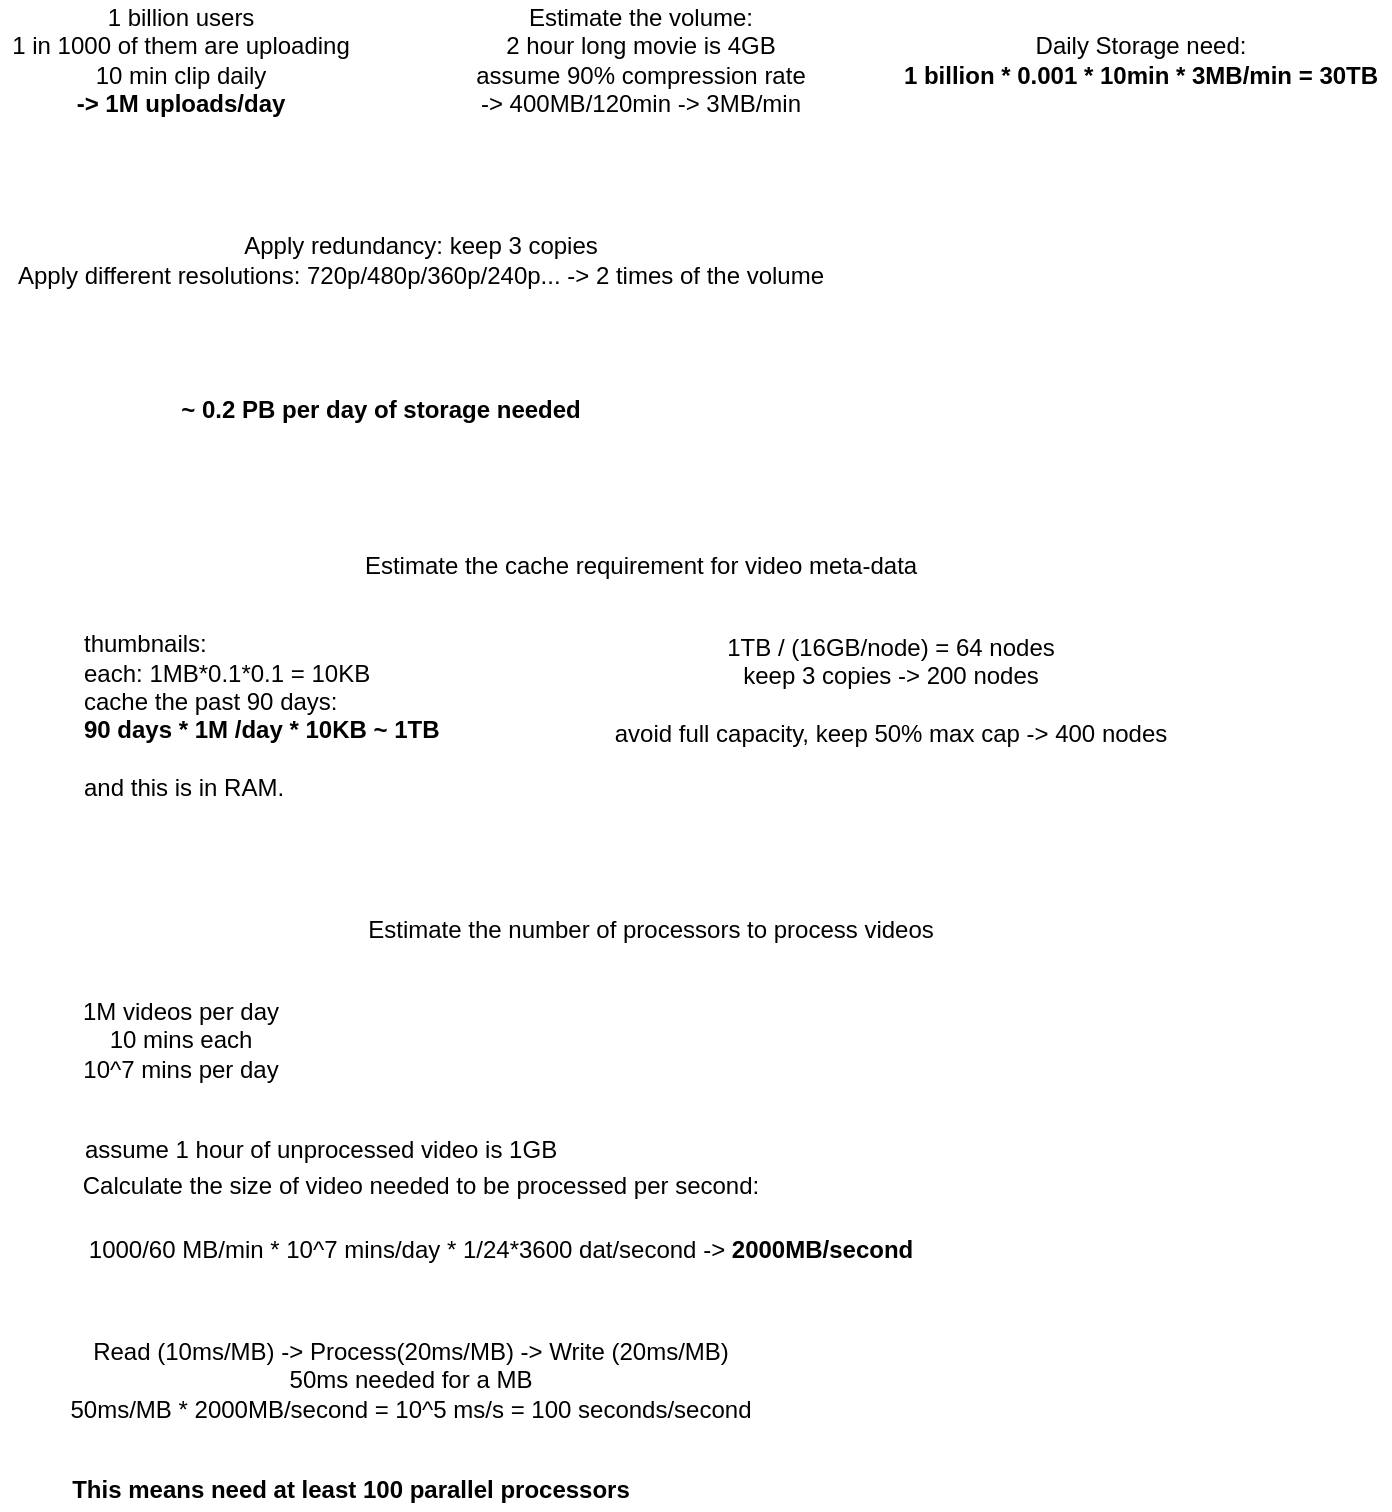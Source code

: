 <mxfile version="13.4.8" type="github">
  <diagram id="o3g90sURLyUjrWTTQyZM" name="Page-1">
    <mxGraphModel dx="1143" dy="778" grid="1" gridSize="10" guides="1" tooltips="1" connect="1" arrows="1" fold="1" page="1" pageScale="1" pageWidth="850" pageHeight="1100" math="0" shadow="0">
      <root>
        <mxCell id="0" />
        <mxCell id="1" parent="0" />
        <mxCell id="1v_kYQzwWO8gBtm6BxJO-1" value="&lt;div&gt;1 billion users&lt;/div&gt;&lt;div&gt;1 in 1000 of them are uploading&lt;/div&gt;&lt;div&gt;10 min clip daily&lt;/div&gt;&lt;div&gt;&lt;b&gt;-&amp;gt; 1M uploads/day&lt;/b&gt;&lt;br&gt;&lt;/div&gt;" style="text;html=1;resizable=0;autosize=1;align=center;verticalAlign=middle;points=[];fillColor=none;strokeColor=none;rounded=0;" vertex="1" parent="1">
          <mxGeometry x="60" y="75" width="180" height="60" as="geometry" />
        </mxCell>
        <mxCell id="2" value="&lt;div&gt;Estimate the volume:&lt;/div&gt;&lt;div&gt;2 hour long movie is 4GB&lt;/div&gt;&lt;div&gt;assume 90% compression rate&lt;/div&gt;&lt;div&gt;-&amp;gt; 400MB/120min -&amp;gt; 3MB/min&lt;br&gt;&lt;/div&gt;" style="text;html=1;align=center;verticalAlign=middle;resizable=0;points=[];autosize=1;" vertex="1" parent="1">
          <mxGeometry x="290" y="75" width="180" height="60" as="geometry" />
        </mxCell>
        <mxCell id="1v_kYQzwWO8gBtm6BxJO-3" value="&lt;div&gt;Daily Storage need:&lt;/div&gt;&lt;div&gt;&lt;b&gt;1 billion * 0.001 * 10min * 3MB/min = 30TB&lt;/b&gt;&lt;br&gt;&lt;/div&gt;" style="text;html=1;align=center;verticalAlign=middle;resizable=0;points=[];autosize=1;" vertex="1" parent="1">
          <mxGeometry x="505" y="90" width="250" height="30" as="geometry" />
        </mxCell>
        <mxCell id="1v_kYQzwWO8gBtm6BxJO-4" value="&lt;div&gt;Apply redundancy: keep 3 copies&lt;/div&gt;&lt;div&gt;Apply different resolutions: 720p/480p/360p/240p... -&amp;gt; 2 times of the volume&lt;/div&gt;" style="text;html=1;align=center;verticalAlign=middle;resizable=0;points=[];autosize=1;" vertex="1" parent="1">
          <mxGeometry x="60" y="190" width="420" height="30" as="geometry" />
        </mxCell>
        <mxCell id="1v_kYQzwWO8gBtm6BxJO-5" value="~ 0.2 PB per day of storage needed" style="text;html=1;align=center;verticalAlign=middle;resizable=0;points=[];autosize=1;fontStyle=1" vertex="1" parent="1">
          <mxGeometry x="140" y="270" width="220" height="20" as="geometry" />
        </mxCell>
        <mxCell id="1v_kYQzwWO8gBtm6BxJO-6" value="&lt;div&gt;Estimate the cache requirement for video meta-data&lt;/div&gt;&lt;div&gt;&lt;br&gt;&lt;/div&gt;" style="text;html=1;align=center;verticalAlign=middle;resizable=0;points=[];autosize=1;" vertex="1" parent="1">
          <mxGeometry x="235" y="350" width="290" height="30" as="geometry" />
        </mxCell>
        <mxCell id="1v_kYQzwWO8gBtm6BxJO-7" value="&lt;div&gt;thumbnails:&lt;/div&gt;&lt;div&gt;each: 1MB*0.1*0.1 = 10KB&lt;br&gt;&lt;/div&gt;&lt;div&gt;cache the past 90 days: &lt;br&gt;&lt;/div&gt;&lt;div&gt;&lt;b&gt;90 days * 1M /day * 10KB ~ 1TB&lt;/b&gt;&lt;/div&gt;&lt;div&gt;&lt;br&gt;&lt;/div&gt;&lt;div&gt;and this is in RAM.&lt;/div&gt;&lt;div&gt;&lt;br&gt;&lt;/div&gt;" style="text;html=1;align=left;verticalAlign=middle;resizable=0;points=[];autosize=1;" vertex="1" parent="1">
          <mxGeometry x="100" y="390" width="190" height="100" as="geometry" />
        </mxCell>
        <mxCell id="1v_kYQzwWO8gBtm6BxJO-8" value="&lt;div&gt;1TB / (16GB/node) = 64 nodes&lt;/div&gt;&lt;div&gt;keep 3 copies -&amp;gt; 200 nodes&lt;/div&gt;&lt;div&gt;&lt;br&gt;&lt;/div&gt;&lt;div&gt;avoid full capacity, keep 50% max cap -&amp;gt; 400 nodes&lt;br&gt;&lt;/div&gt;" style="text;html=1;align=center;verticalAlign=middle;resizable=0;points=[];autosize=1;" vertex="1" parent="1">
          <mxGeometry x="360" y="390" width="290" height="60" as="geometry" />
        </mxCell>
        <mxCell id="1v_kYQzwWO8gBtm6BxJO-9" value="Estimate the number of processors to process videos" style="text;html=1;align=center;verticalAlign=middle;resizable=0;points=[];autosize=1;" vertex="1" parent="1">
          <mxGeometry x="235" y="530" width="300" height="20" as="geometry" />
        </mxCell>
        <mxCell id="1v_kYQzwWO8gBtm6BxJO-10" value="&lt;div&gt;1M videos per day&lt;/div&gt;&lt;div&gt;10 mins each &lt;br&gt;&lt;/div&gt;&lt;div&gt;10^7 mins per day&lt;br&gt;&lt;/div&gt;" style="text;html=1;align=center;verticalAlign=middle;resizable=0;points=[];autosize=1;" vertex="1" parent="1">
          <mxGeometry x="95" y="570" width="110" height="50" as="geometry" />
        </mxCell>
        <mxCell id="1v_kYQzwWO8gBtm6BxJO-11" value="assume 1 hour of unprocessed video is 1GB" style="text;html=1;align=center;verticalAlign=middle;resizable=0;points=[];autosize=1;" vertex="1" parent="1">
          <mxGeometry x="95" y="640" width="250" height="20" as="geometry" />
        </mxCell>
        <mxCell id="1v_kYQzwWO8gBtm6BxJO-12" value="&lt;div&gt;Calculate the size of video needed to be processed per second:&lt;/div&gt;&lt;div&gt;&lt;br&gt;&lt;/div&gt;" style="text;html=1;align=center;verticalAlign=middle;resizable=0;points=[];autosize=1;" vertex="1" parent="1">
          <mxGeometry x="95" y="660" width="350" height="30" as="geometry" />
        </mxCell>
        <mxCell id="1v_kYQzwWO8gBtm6BxJO-13" value="1000/60 MB/min * 10^7 mins/day * 1/24*3600 dat/second -&amp;gt; &lt;b&gt;2000MB/second&lt;/b&gt; " style="text;html=1;align=center;verticalAlign=middle;resizable=0;points=[];autosize=1;" vertex="1" parent="1">
          <mxGeometry x="95" y="690" width="430" height="20" as="geometry" />
        </mxCell>
        <mxCell id="1v_kYQzwWO8gBtm6BxJO-14" value="&lt;div&gt;Read (10ms/MB) -&amp;gt; Process(20ms/MB) -&amp;gt; Write (20ms/MB)&lt;/div&gt;&lt;div&gt;50ms needed for a MB&lt;/div&gt;&lt;div&gt;50ms/MB * 2000MB/second = 10^5 ms/s = 100 seconds/second&lt;br&gt;&lt;/div&gt;" style="text;html=1;align=center;verticalAlign=middle;resizable=0;points=[];autosize=1;" vertex="1" parent="1">
          <mxGeometry x="85" y="740" width="360" height="50" as="geometry" />
        </mxCell>
        <mxCell id="1v_kYQzwWO8gBtm6BxJO-15" value="This means need at least 100 parallel processors " style="text;html=1;align=center;verticalAlign=middle;resizable=0;points=[];autosize=1;fontStyle=1" vertex="1" parent="1">
          <mxGeometry x="90" y="810" width="290" height="20" as="geometry" />
        </mxCell>
      </root>
    </mxGraphModel>
  </diagram>
</mxfile>
